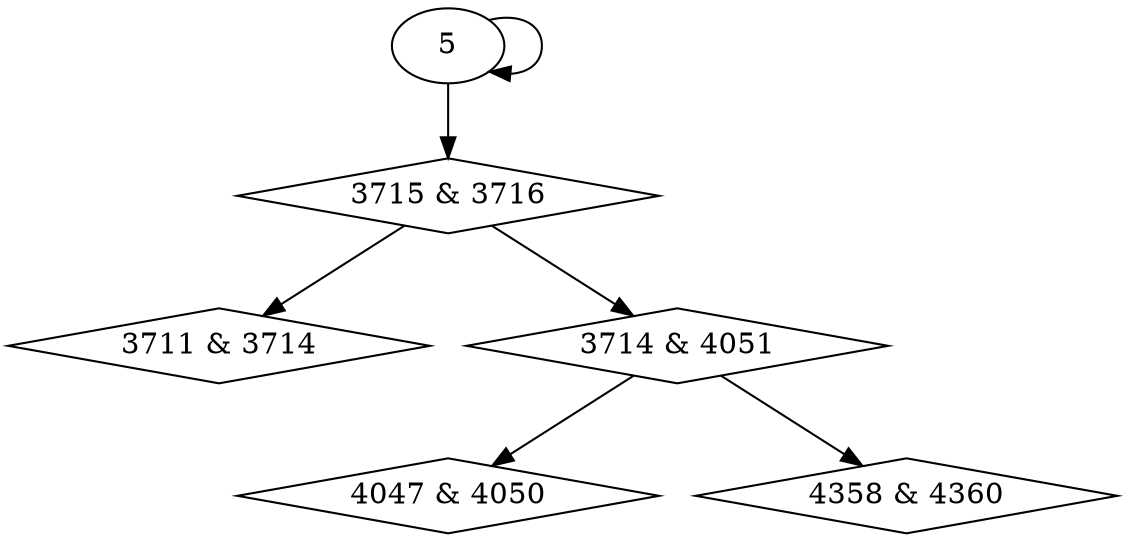 digraph {
0 [label = "3711 & 3714", shape = diamond];
1 [label = "3714 & 4051", shape = diamond];
2 [label = "3715 & 3716", shape = diamond];
3 [label = "4047 & 4050", shape = diamond];
4 [label = "4358 & 4360", shape = diamond];
2 -> 0;
2 -> 1;
5 -> 2;
1 -> 3;
1 -> 4;
5 -> 5;
}
